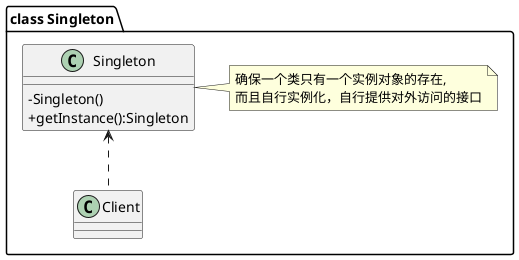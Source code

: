 @startuml
skinparam classAttributeIconSize 0

package "class Singleton" #FFFFFF {

    class Singleton{
    -Singleton()
    +getInstance():Singleton
    }
    note right: 确保一个类只有一个实例对象的存在,\n而且自行实例化，自行提供对外访问的接口
    Singleton <.. Client
}

@enduml